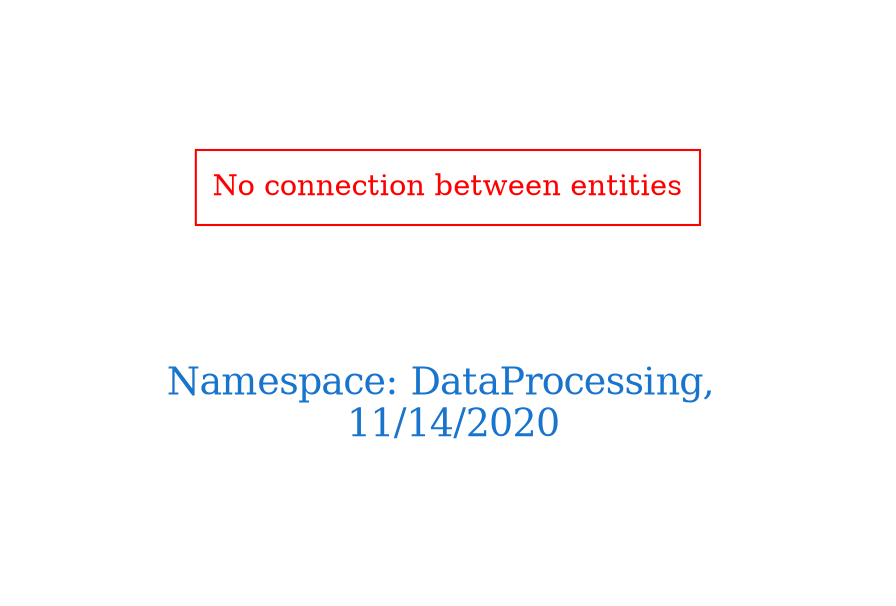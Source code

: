 digraph OGIT_ontology {
 graph [ rankdir= LR,pad=1 
fontsize = 18,
fontcolor= dodgerblue3,label = "\n\n\nNamespace: DataProcessing, \n 11/14/2020"];
node[shape=polygon];
edge [  color="gray81"];

"No connection between entities" [fontcolor = "red",color="red", shape="polygon"]
}
